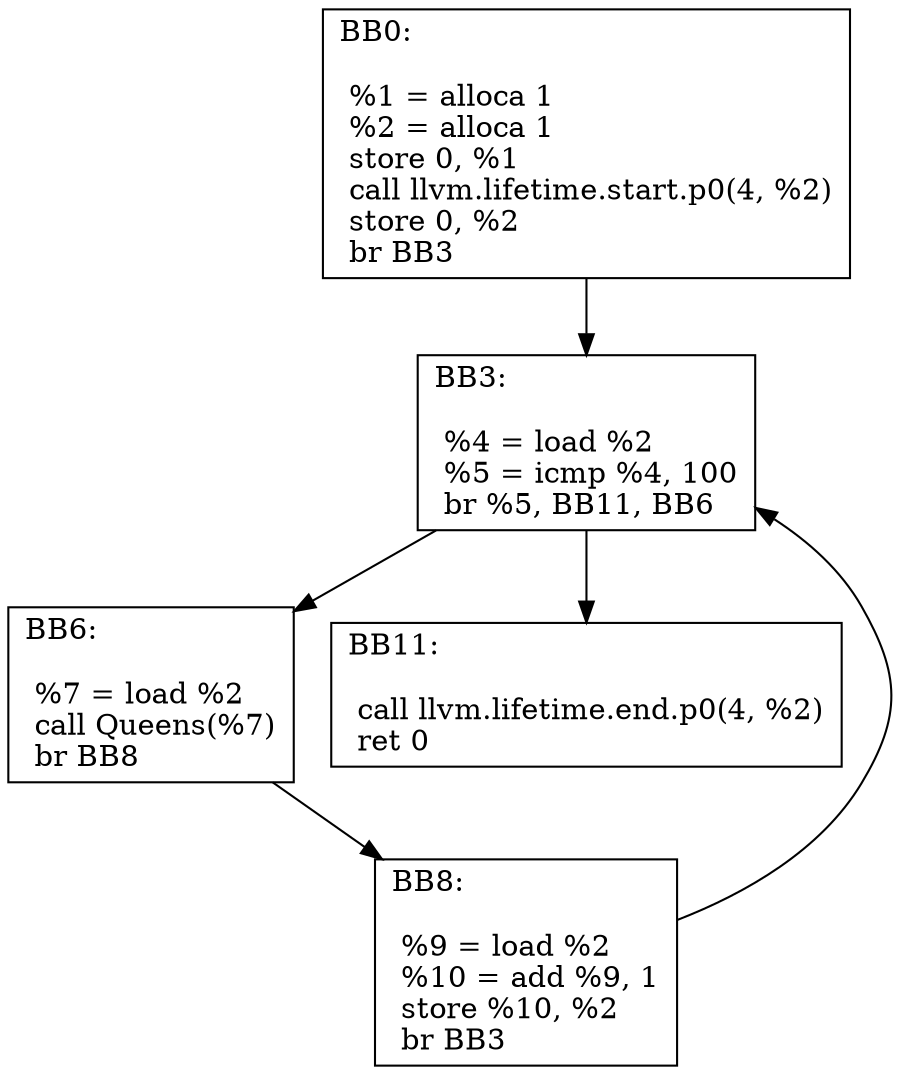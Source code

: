 digraph "CFG of main function"{
	BB0[shape=record,label="{BB0:\l\l
	 %1 = alloca  1\l	 %2 = alloca  1\l	 store  0,  %1\l	 call llvm.lifetime.start.p0(4, %2)\l	 store  0,  %2\l	 br BB3\l	}"];
	BB0 -> BB3
	BB3[shape=record,label="{BB3:\l\l
	 %4 = load  %2\l	 %5 = icmp  %4,  100\l	 br %5, BB11, BB6\l	}"];
	BB3 -> BB6
	BB3 -> BB11
	BB6[shape=record,label="{BB6:\l\l
	 %7 = load  %2\l	 call Queens(%7)\l	 br BB8\l	}"];
	BB6 -> BB8
	BB8[shape=record,label="{BB8:\l\l
	 %9 = load  %2\l	 %10 = add  %9,  1\l	 store  %10,  %2\l	 br BB3\l	}"];
	BB8 -> BB3
	BB11[shape=record,label="{BB11:\l\l
	 call llvm.lifetime.end.p0(4, %2)\l	 ret 0\l	}"];
}
